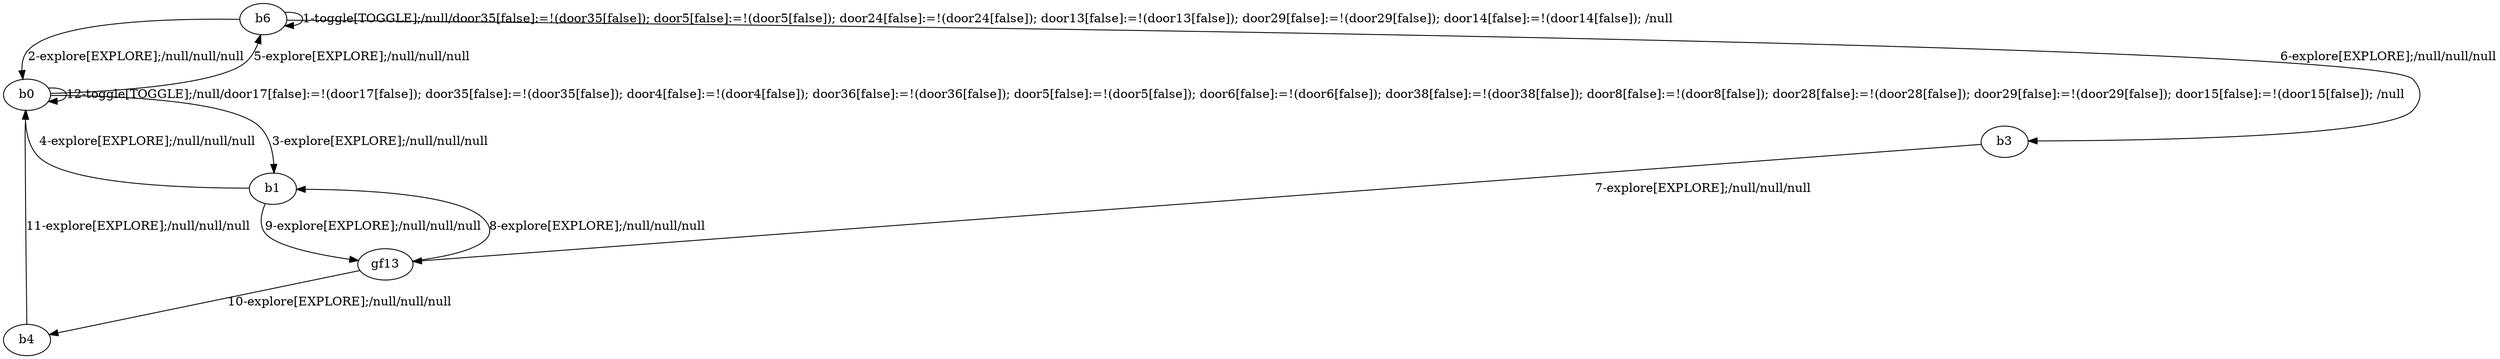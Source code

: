 # Total number of goals covered by this test: 1
# b0 --> b1

digraph g {
"b6" -> "b6" [label = "1-toggle[TOGGLE];/null/door35[false]:=!(door35[false]); door5[false]:=!(door5[false]); door24[false]:=!(door24[false]); door13[false]:=!(door13[false]); door29[false]:=!(door29[false]); door14[false]:=!(door14[false]); /null"];
"b6" -> "b0" [label = "2-explore[EXPLORE];/null/null/null"];
"b0" -> "b1" [label = "3-explore[EXPLORE];/null/null/null"];
"b1" -> "b0" [label = "4-explore[EXPLORE];/null/null/null"];
"b0" -> "b6" [label = "5-explore[EXPLORE];/null/null/null"];
"b6" -> "b3" [label = "6-explore[EXPLORE];/null/null/null"];
"b3" -> "gf13" [label = "7-explore[EXPLORE];/null/null/null"];
"gf13" -> "b1" [label = "8-explore[EXPLORE];/null/null/null"];
"b1" -> "gf13" [label = "9-explore[EXPLORE];/null/null/null"];
"gf13" -> "b4" [label = "10-explore[EXPLORE];/null/null/null"];
"b4" -> "b0" [label = "11-explore[EXPLORE];/null/null/null"];
"b0" -> "b0" [label = "12-toggle[TOGGLE];/null/door17[false]:=!(door17[false]); door35[false]:=!(door35[false]); door4[false]:=!(door4[false]); door36[false]:=!(door36[false]); door5[false]:=!(door5[false]); door6[false]:=!(door6[false]); door38[false]:=!(door38[false]); door8[false]:=!(door8[false]); door28[false]:=!(door28[false]); door29[false]:=!(door29[false]); door15[false]:=!(door15[false]); /null"];
}